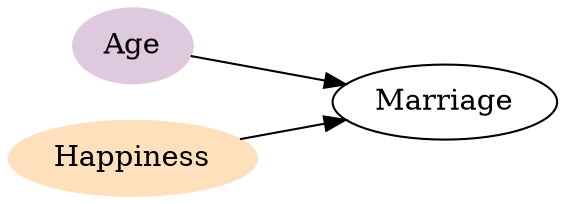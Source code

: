 digraph {
Age [style=filled; color="#dfc9de"]
Happiness [style=filled; color="#ffe0bd"]
Marriage
Age -> Marriage
Happiness -> Marriage
rankdir=LR}

